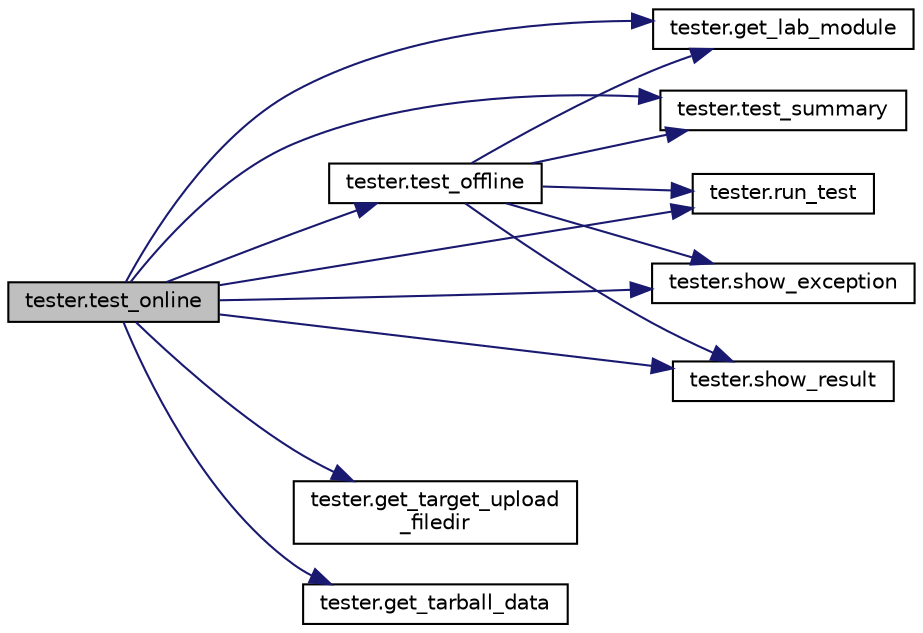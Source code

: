digraph "tester.test_online"
{
  edge [fontname="Helvetica",fontsize="10",labelfontname="Helvetica",labelfontsize="10"];
  node [fontname="Helvetica",fontsize="10",shape=record];
  rankdir="LR";
  Node1 [label="tester.test_online",height=0.2,width=0.4,color="black", fillcolor="grey75", style="filled", fontcolor="black"];
  Node1 -> Node2 [color="midnightblue",fontsize="10",style="solid",fontname="Helvetica"];
  Node2 [label="tester.get_lab_module",height=0.2,width=0.4,color="black", fillcolor="white", style="filled",URL="$namespacetester.html#ae02bbfd9f3e0bad1e95f19ce0ad66ec9"];
  Node1 -> Node3 [color="midnightblue",fontsize="10",style="solid",fontname="Helvetica"];
  Node3 [label="tester.get_target_upload\l_filedir",height=0.2,width=0.4,color="black", fillcolor="white", style="filled",URL="$namespacetester.html#a30fd214430a64513171aa6c98c385698"];
  Node1 -> Node4 [color="midnightblue",fontsize="10",style="solid",fontname="Helvetica"];
  Node4 [label="tester.get_tarball_data",height=0.2,width=0.4,color="black", fillcolor="white", style="filled",URL="$namespacetester.html#a8623562b5ff751a84a2e4554e65ef6f0"];
  Node1 -> Node5 [color="midnightblue",fontsize="10",style="solid",fontname="Helvetica"];
  Node5 [label="tester.test_summary",height=0.2,width=0.4,color="black", fillcolor="white", style="filled",URL="$namespacetester.html#aedd3dc82e5fcdcd7356eedb2e6bd25c4"];
  Node1 -> Node6 [color="midnightblue",fontsize="10",style="solid",fontname="Helvetica"];
  Node6 [label="tester.run_test",height=0.2,width=0.4,color="black", fillcolor="white", style="filled",URL="$namespacetester.html#a2fe765d77ce8821b7a2bbaf02b1443be"];
  Node1 -> Node7 [color="midnightblue",fontsize="10",style="solid",fontname="Helvetica"];
  Node7 [label="tester.show_exception",height=0.2,width=0.4,color="black", fillcolor="white", style="filled",URL="$namespacetester.html#ad1e0737b7db28310d56e78c79dbd820b"];
  Node1 -> Node8 [color="midnightblue",fontsize="10",style="solid",fontname="Helvetica"];
  Node8 [label="tester.show_result",height=0.2,width=0.4,color="black", fillcolor="white", style="filled",URL="$namespacetester.html#a6f608a4c1c426885e10fda8317ec38cc"];
  Node1 -> Node9 [color="midnightblue",fontsize="10",style="solid",fontname="Helvetica"];
  Node9 [label="tester.test_offline",height=0.2,width=0.4,color="black", fillcolor="white", style="filled",URL="$namespacetester.html#a1327ef384b1cbd6f10cf76d2cd4a6a97"];
  Node9 -> Node5 [color="midnightblue",fontsize="10",style="solid",fontname="Helvetica"];
  Node9 -> Node2 [color="midnightblue",fontsize="10",style="solid",fontname="Helvetica"];
  Node9 -> Node6 [color="midnightblue",fontsize="10",style="solid",fontname="Helvetica"];
  Node9 -> Node7 [color="midnightblue",fontsize="10",style="solid",fontname="Helvetica"];
  Node9 -> Node8 [color="midnightblue",fontsize="10",style="solid",fontname="Helvetica"];
}
